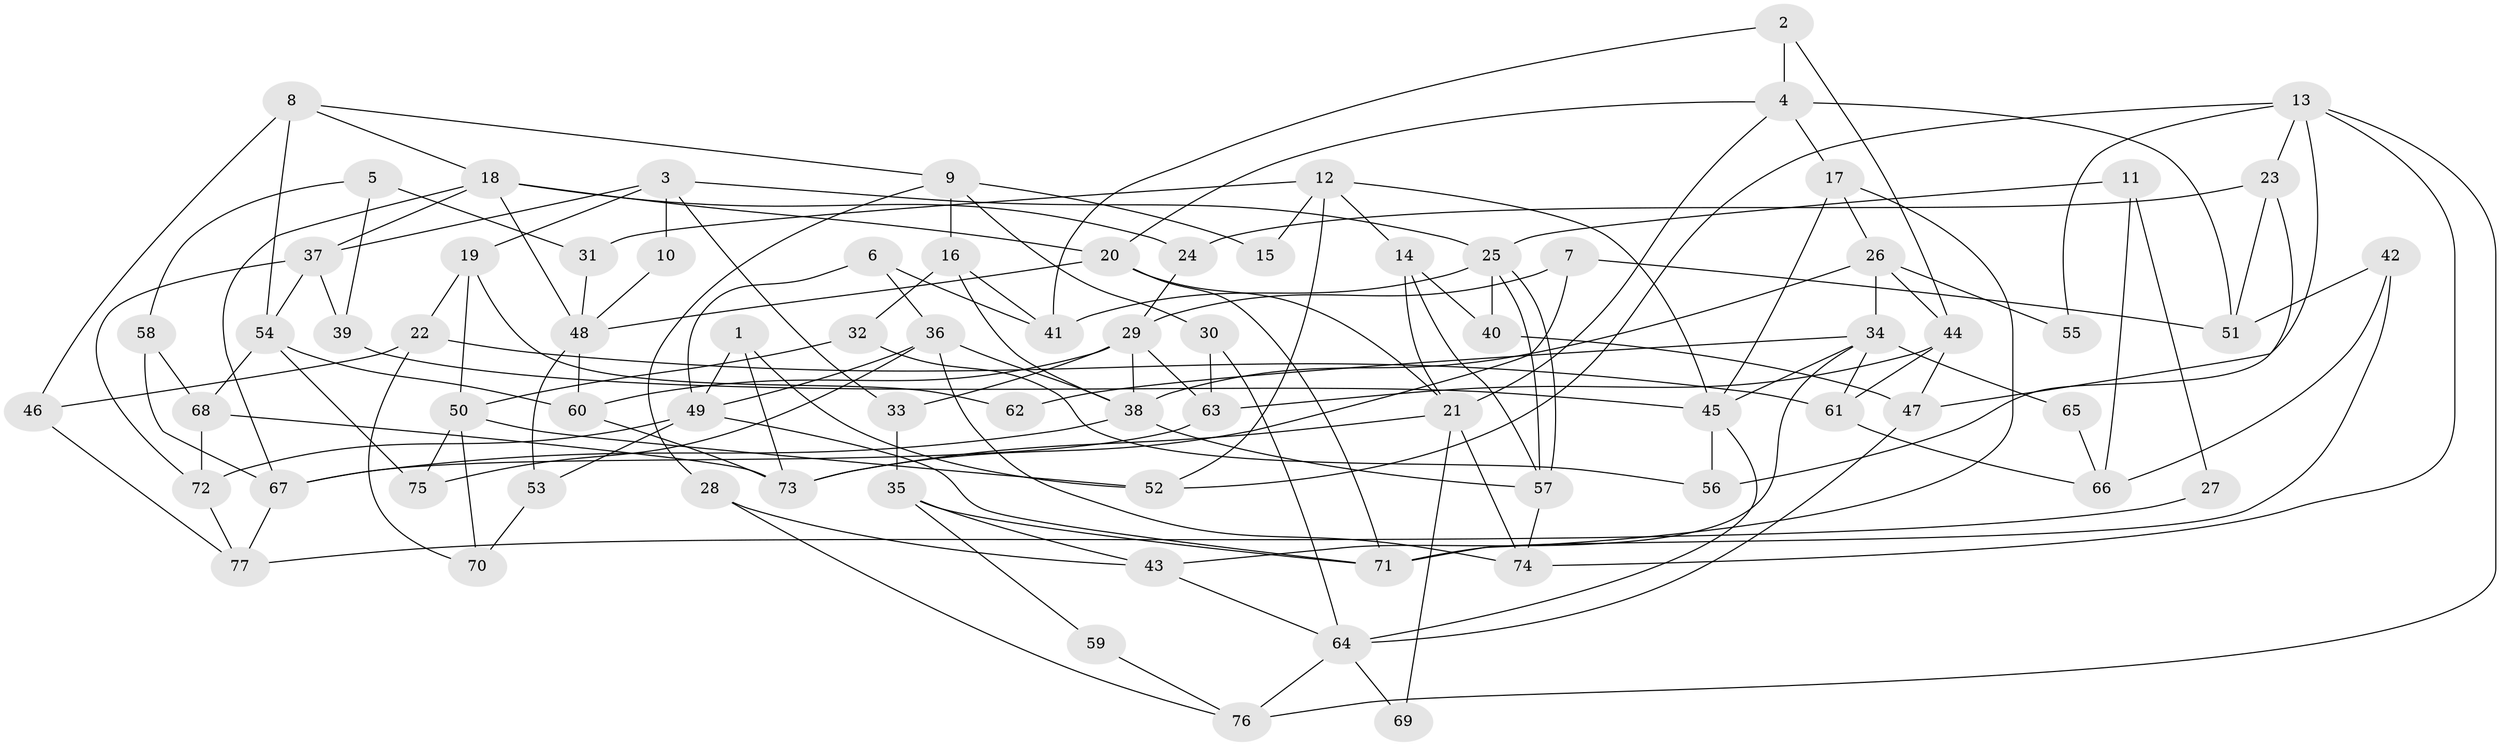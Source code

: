 // Generated by graph-tools (version 1.1) at 2025/15/03/09/25 04:15:00]
// undirected, 77 vertices, 154 edges
graph export_dot {
graph [start="1"]
  node [color=gray90,style=filled];
  1;
  2;
  3;
  4;
  5;
  6;
  7;
  8;
  9;
  10;
  11;
  12;
  13;
  14;
  15;
  16;
  17;
  18;
  19;
  20;
  21;
  22;
  23;
  24;
  25;
  26;
  27;
  28;
  29;
  30;
  31;
  32;
  33;
  34;
  35;
  36;
  37;
  38;
  39;
  40;
  41;
  42;
  43;
  44;
  45;
  46;
  47;
  48;
  49;
  50;
  51;
  52;
  53;
  54;
  55;
  56;
  57;
  58;
  59;
  60;
  61;
  62;
  63;
  64;
  65;
  66;
  67;
  68;
  69;
  70;
  71;
  72;
  73;
  74;
  75;
  76;
  77;
  1 -- 52;
  1 -- 49;
  1 -- 73;
  2 -- 4;
  2 -- 41;
  2 -- 44;
  3 -- 37;
  3 -- 33;
  3 -- 10;
  3 -- 19;
  3 -- 25;
  4 -- 21;
  4 -- 20;
  4 -- 17;
  4 -- 51;
  5 -- 39;
  5 -- 31;
  5 -- 58;
  6 -- 36;
  6 -- 41;
  6 -- 49;
  7 -- 51;
  7 -- 73;
  7 -- 29;
  8 -- 46;
  8 -- 9;
  8 -- 18;
  8 -- 54;
  9 -- 30;
  9 -- 16;
  9 -- 15;
  9 -- 28;
  10 -- 48;
  11 -- 25;
  11 -- 66;
  11 -- 27;
  12 -- 45;
  12 -- 52;
  12 -- 14;
  12 -- 15;
  12 -- 31;
  13 -- 47;
  13 -- 74;
  13 -- 23;
  13 -- 52;
  13 -- 55;
  13 -- 76;
  14 -- 21;
  14 -- 40;
  14 -- 57;
  16 -- 38;
  16 -- 32;
  16 -- 41;
  17 -- 26;
  17 -- 45;
  17 -- 71;
  18 -- 48;
  18 -- 20;
  18 -- 24;
  18 -- 37;
  18 -- 67;
  19 -- 50;
  19 -- 22;
  19 -- 62;
  20 -- 21;
  20 -- 48;
  20 -- 71;
  21 -- 74;
  21 -- 73;
  21 -- 69;
  22 -- 61;
  22 -- 46;
  22 -- 70;
  23 -- 24;
  23 -- 51;
  23 -- 56;
  24 -- 29;
  25 -- 57;
  25 -- 57;
  25 -- 40;
  25 -- 41;
  26 -- 38;
  26 -- 44;
  26 -- 34;
  26 -- 55;
  27 -- 77;
  28 -- 76;
  28 -- 43;
  29 -- 38;
  29 -- 33;
  29 -- 60;
  29 -- 63;
  30 -- 63;
  30 -- 64;
  31 -- 48;
  32 -- 56;
  32 -- 50;
  33 -- 35;
  34 -- 45;
  34 -- 43;
  34 -- 61;
  34 -- 62;
  34 -- 65;
  35 -- 71;
  35 -- 43;
  35 -- 59;
  36 -- 38;
  36 -- 49;
  36 -- 74;
  36 -- 75;
  37 -- 72;
  37 -- 39;
  37 -- 54;
  38 -- 67;
  38 -- 57;
  39 -- 45;
  40 -- 47;
  42 -- 71;
  42 -- 51;
  42 -- 66;
  43 -- 64;
  44 -- 63;
  44 -- 47;
  44 -- 61;
  45 -- 64;
  45 -- 56;
  46 -- 77;
  47 -- 64;
  48 -- 60;
  48 -- 53;
  49 -- 71;
  49 -- 53;
  49 -- 72;
  50 -- 70;
  50 -- 75;
  50 -- 52;
  53 -- 70;
  54 -- 60;
  54 -- 68;
  54 -- 75;
  57 -- 74;
  58 -- 68;
  58 -- 67;
  59 -- 76;
  60 -- 73;
  61 -- 66;
  63 -- 67;
  64 -- 69;
  64 -- 76;
  65 -- 66;
  67 -- 77;
  68 -- 73;
  68 -- 72;
  72 -- 77;
}
